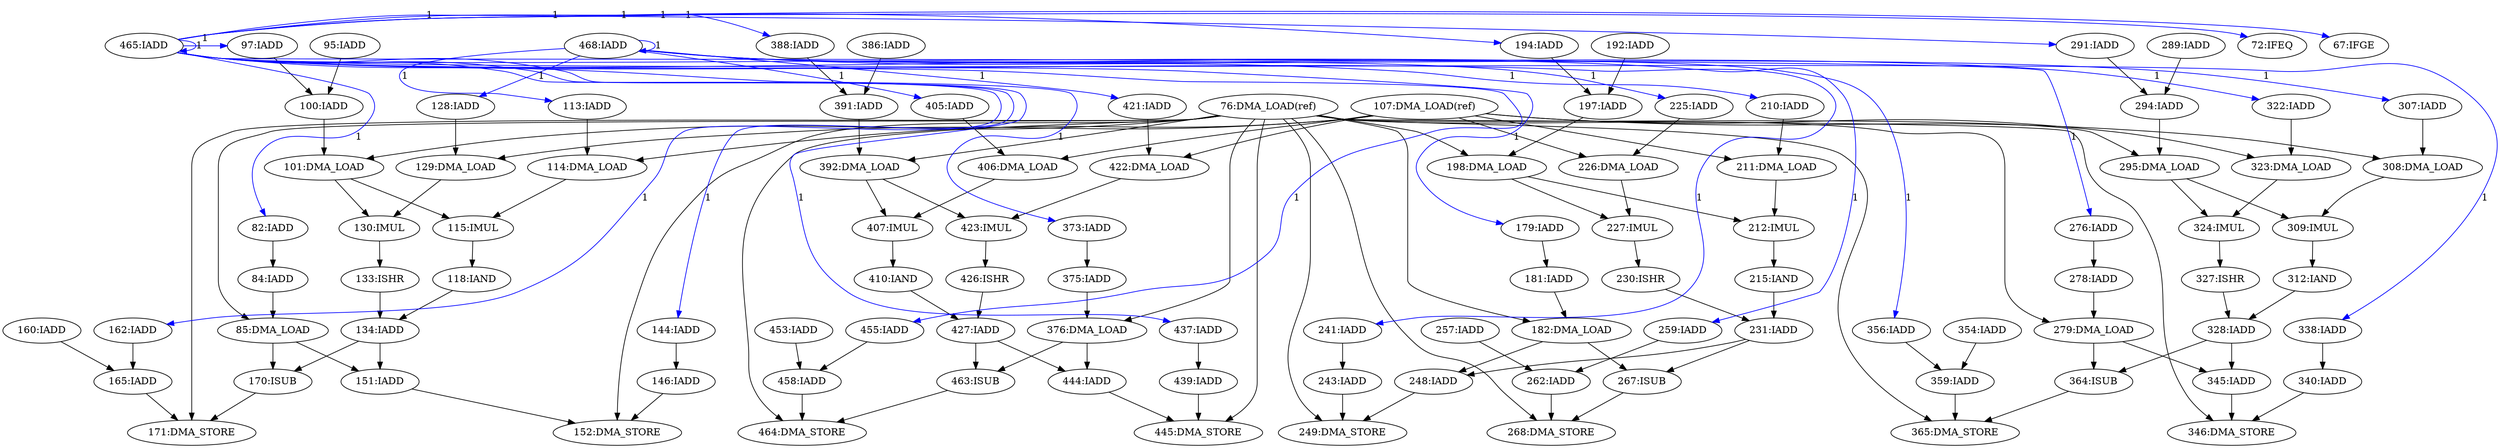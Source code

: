 digraph depgraph {
n0 [label="85:DMA_LOAD"];
n1 [label="76:DMA_LOAD(ref)"];
n1 -> n0;
n2 [label="84:IADD"];
n2 -> n0;
n3 [label="101:DMA_LOAD"];
n1 -> n3;
n4 [label="100:IADD"];
n4 -> n3;
n5 [label="248:IADD"];
n6 [label="182:DMA_LOAD"];
n6 -> n5;
n7 [label="231:IADD"];
n7 -> n5;
n8 [label="295:DMA_LOAD"];
n1 -> n8;
n9 [label="294:IADD"];
n9 -> n8;
n10 [label="439:IADD"];
n11 [label="437:IADD"];
n11 -> n10;
n12 [label="463:ISUB"];
n13 [label="376:DMA_LOAD"];
n13 -> n12;
n14 [label="427:IADD"];
n14 -> n12;
n15 [label="279:DMA_LOAD"];
n1 -> n15;
n16 [label="278:IADD"];
n16 -> n15;
n17 [label="365:DMA_STORE"];
n1 -> n17;
n18 [label="359:IADD"];
n18 -> n17;
n19 [label="364:ISUB"];
n19 -> n17;
n20 [label="215:IAND"];
n20 -> n7;
n21 [label="230:ISHR"];
n21 -> n7;
n22 [label="211:DMA_LOAD"];
n23 [label="107:DMA_LOAD(ref)"];
n23 -> n22;
n24 [label="210:IADD"];
n24 -> n22;
n25 [label="327:ISHR"];
n26 [label="324:IMUL"];
n26 -> n25;
n1 -> n6;
n27 [label="181:IADD"];
n27 -> n6;
n28 [label="391:IADD"];
n29 [label="388:IADD"];
n29 -> n28;
n30 [label="386:IADD"];
n30 -> n28;
n31 [label="170:ISUB"];
n0 -> n31;
n32 [label="134:IADD"];
n32 -> n31;
n33 [label="406:DMA_LOAD"];
n23 -> n33;
n34 [label="405:IADD"];
n34 -> n33;
n35 [label="407:IMUL"];
n36 [label="392:DMA_LOAD"];
n36 -> n35;
n33 -> n35;
n37 [label="444:IADD"];
n13 -> n37;
n14 -> n37;
n38 [label="82:IADD"];
n38 -> n2;
n39 [label="346:DMA_STORE"];
n1 -> n39;
n40 [label="340:IADD"];
n40 -> n39;
n41 [label="345:IADD"];
n41 -> n39;
n42 [label="226:DMA_LOAD"];
n23 -> n42;
n43 [label="225:IADD"];
n43 -> n42;
n44 [label="267:ISUB"];
n6 -> n44;
n7 -> n44;
n45 [label="249:DMA_STORE"];
n1 -> n45;
n46 [label="243:IADD"];
n46 -> n45;
n5 -> n45;
n47 [label="130:IMUL"];
n3 -> n47;
n48 [label="129:DMA_LOAD"];
n48 -> n47;
n49 [label="118:IAND"];
n50 [label="115:IMUL"];
n50 -> n49;
n51 [label="423:IMUL"];
n36 -> n51;
n52 [label="422:DMA_LOAD"];
n52 -> n51;
n53 [label="152:DMA_STORE"];
n1 -> n53;
n54 [label="146:IADD"];
n54 -> n53;
n55 [label="151:IADD"];
n55 -> n53;
n0 -> n55;
n32 -> n55;
n56 [label="179:IADD"];
n56 -> n27;
n1 -> n36;
n28 -> n36;
n23 -> n52;
n57 [label="421:IADD"];
n57 -> n52;
n58 [label="133:ISHR"];
n47 -> n58;
n15 -> n41;
n59 [label="328:IADD"];
n59 -> n41;
n1 -> n13;
n60 [label="375:IADD"];
n60 -> n13;
n61 [label="323:DMA_LOAD"];
n23 -> n61;
n62 [label="322:IADD"];
n62 -> n61;
n63 [label="410:IAND"];
n63 -> n14;
n64 [label="426:ISHR"];
n64 -> n14;
n65 [label="241:IADD"];
n65 -> n46;
n15 -> n19;
n59 -> n19;
n66 [label="291:IADD"];
n66 -> n9;
n67 [label="289:IADD"];
n67 -> n9;
n68 [label="212:IMUL"];
n68 -> n20;
n69 [label="458:IADD"];
n70 [label="455:IADD"];
n70 -> n69;
n71 [label="453:IADD"];
n71 -> n69;
n72 [label="445:DMA_STORE"];
n1 -> n72;
n10 -> n72;
n37 -> n72;
n73 [label="308:DMA_LOAD"];
n23 -> n73;
n74 [label="307:IADD"];
n74 -> n73;
n75 [label="144:IADD"];
n75 -> n54;
n23 -> n48;
n76 [label="128:IADD"];
n76 -> n48;
n8 -> n26;
n61 -> n26;
n77 [label="114:DMA_LOAD"];
n23 -> n77;
n78 [label="113:IADD"];
n78 -> n77;
n79 [label="198:DMA_LOAD"];
n79 -> n68;
n22 -> n68;
n80 [label="373:IADD"];
n80 -> n60;
n81 [label="312:IAND"];
n82 [label="309:IMUL"];
n82 -> n81;
n81 -> n59;
n25 -> n59;
n49 -> n32;
n58 -> n32;
n83 [label="338:IADD"];
n83 -> n40;
n84 [label="171:DMA_STORE"];
n1 -> n84;
n85 [label="165:IADD"];
n85 -> n84;
n31 -> n84;
n1 -> n79;
n86 [label="197:IADD"];
n86 -> n79;
n87 [label="227:IMUL"];
n87 -> n21;
n88 [label="356:IADD"];
n88 -> n18;
n89 [label="354:IADD"];
n89 -> n18;
n79 -> n87;
n42 -> n87;
n90 [label="97:IADD"];
n90 -> n4;
n91 [label="95:IADD"];
n91 -> n4;
n92 [label="262:IADD"];
n93 [label="259:IADD"];
n93 -> n92;
n94 [label="257:IADD"];
n94 -> n92;
n3 -> n50;
n77 -> n50;
n8 -> n82;
n73 -> n82;
n95 [label="162:IADD"];
n95 -> n85;
n96 [label="160:IADD"];
n96 -> n85;
n35 -> n63;
n97 [label="194:IADD"];
n97 -> n86;
n98 [label="192:IADD"];
n98 -> n86;
n99 [label="276:IADD"];
n99 -> n16;
n51 -> n64;
n100 [label="464:DMA_STORE"];
n1 -> n100;
n69 -> n100;
n12 -> n100;
n101 [label="268:DMA_STORE"];
n1 -> n101;
n92 -> n101;
n44 -> n101;
n102 [label="465:IADD"];
n102 -> n99 [constraint=false,color=blue,label="1"];
n102 -> n83 [constraint=false,color=blue,label="1"];
n102 -> n66 [constraint=false,color=blue,label="1"];
n102 -> n65 [constraint=false,color=blue,label="1"];
n102 -> n80 [constraint=false,color=blue,label="1"];
n102 -> n95 [constraint=false,color=blue,label="1"];
n102 -> n38 [constraint=false,color=blue,label="1"];
n102 -> n93 [constraint=false,color=blue,label="1"];
n102 -> n102 [constraint=false,color=blue,label="1"];
n102 -> n11 [constraint=false,color=blue,label="1"];
n102 -> n70 [constraint=false,color=blue,label="1"];
n102 -> n97 [constraint=false,color=blue,label="1"];
n102 -> n29 [constraint=false,color=blue,label="1"];
n103 [label="72:IFEQ"];
n102 -> n103 [constraint=false,color=blue,label="1"];
n102 -> n88 [constraint=false,color=blue,label="1"];
n104 [label="67:IFGE"];
n102 -> n104 [constraint=false,color=blue,label="1"];
n102 -> n56 [constraint=false,color=blue,label="1"];
n102 -> n90 [constraint=false,color=blue,label="1"];
n102 -> n75 [constraint=false,color=blue,label="1"];
n105 [label="468:IADD"];
n105 -> n34 [constraint=false,color=blue,label="1"];
n105 -> n57 [constraint=false,color=blue,label="1"];
n105 -> n105 [constraint=false,color=blue,label="1"];
n105 -> n78 [constraint=false,color=blue,label="1"];
n105 -> n24 [constraint=false,color=blue,label="1"];
n105 -> n74 [constraint=false,color=blue,label="1"];
n105 -> n62 [constraint=false,color=blue,label="1"];
n105 -> n76 [constraint=false,color=blue,label="1"];
n105 -> n43 [constraint=false,color=blue,label="1"];
}
